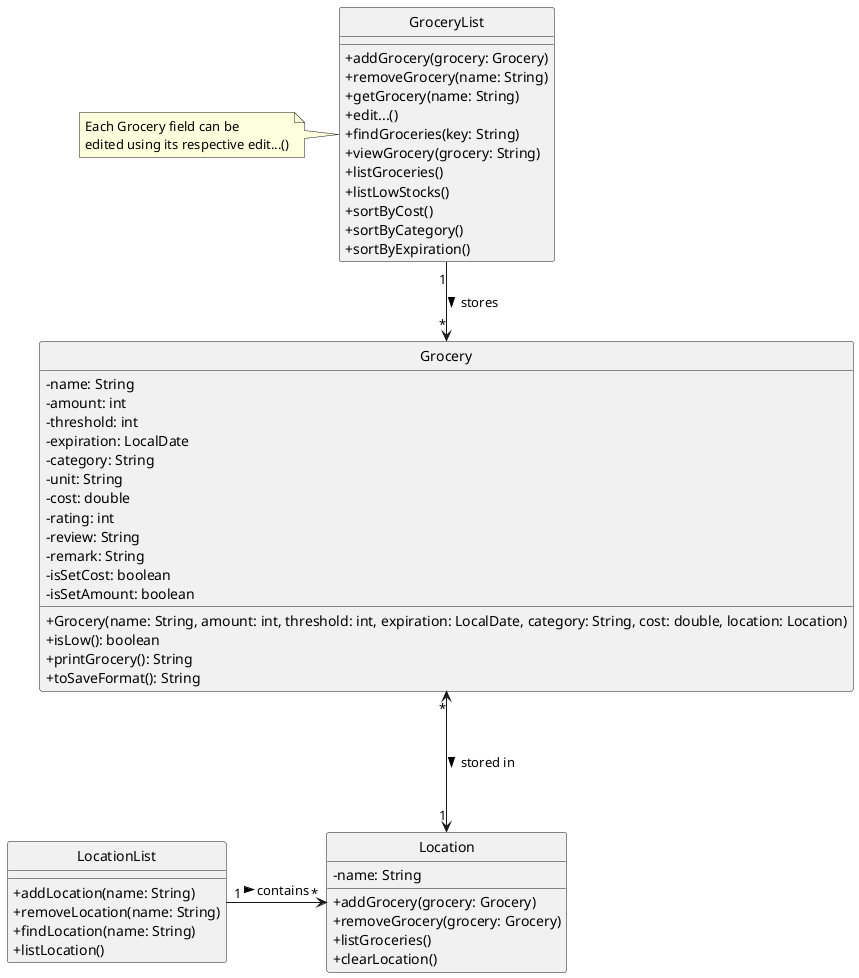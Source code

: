 @startuml
skinparam classAttributeIconSize 0
hide circle

class GroceryList {
    +addGrocery(grocery: Grocery)
    +removeGrocery(name: String)
    +getGrocery(name: String)
    +edit...()
    +findGroceries(key: String)
    +viewGrocery(grocery: String)
    +listGroceries()
    +listLowStocks()
    +sortByCost()
    +sortByCategory()
    +sortByExpiration()
}
note left: Each Grocery field can be\nedited using its respective edit...()

class Grocery {
    -name: String
    -amount: int
    -threshold: int
    -expiration: LocalDate
    -category: String
    -unit: String
    -cost: double
    -rating: int
    -review: String
    -remark: String
    -isSetCost: boolean
    -isSetAmount: boolean

    +Grocery(name: String, amount: int, threshold: int, expiration: LocalDate, category: String, cost: double, location: Location)
    +isLow(): boolean
    +printGrocery(): String
    +toSaveFormat(): String
}

class Location {
    -name: String
    +addGrocery(grocery: Grocery)
    +removeGrocery(grocery: Grocery)
    +listGroceries()
    +clearLocation()
}

class LocationList {
    +addLocation(name: String)
    +removeLocation(name: String)
    +findLocation(name: String)
    +listLocation()
}

GroceryList "1" --> "*" Grocery : stores >
LocationList "1" -> "*" Location : contains >
Grocery "*" <---> "1" Location : stored in >

@enduml